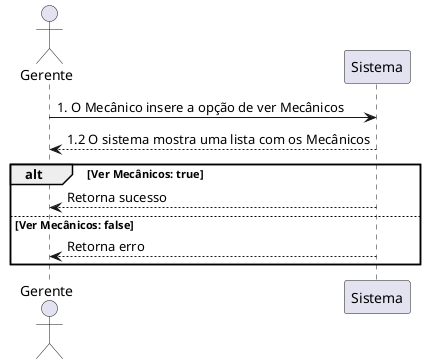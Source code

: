 @startuml
actor Gerente
participant Sistema


Gerente -> Sistema: 1. O Mecânico insere a opção de ver Mecânicos
Sistema --> Gerente: 1.2 O sistema mostra uma lista com os Mecânicos

alt Ver Mecânicos: true
     Sistema --> Gerente: Retorna sucesso

else Ver Mecânicos: false
     Sistema --> Gerente: Retorna erro

end
@enduml